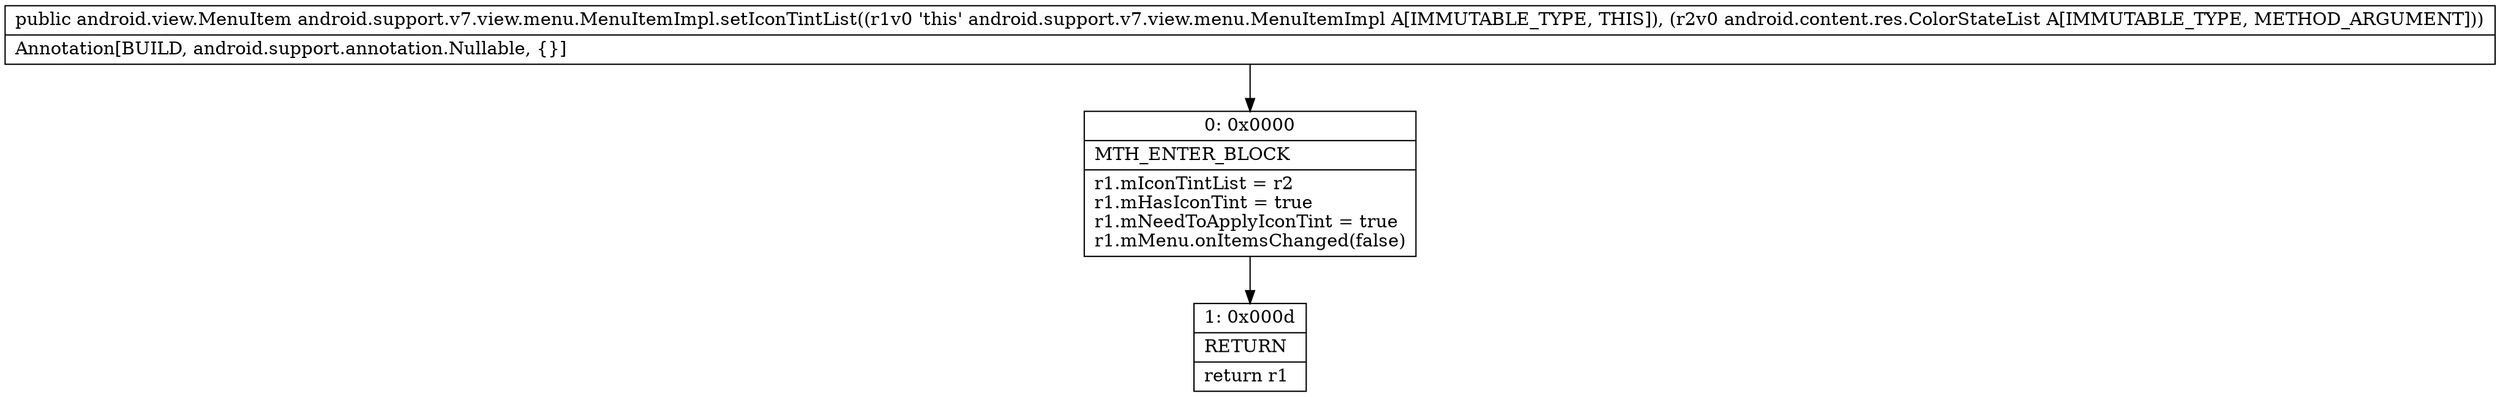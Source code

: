 digraph "CFG forandroid.support.v7.view.menu.MenuItemImpl.setIconTintList(Landroid\/content\/res\/ColorStateList;)Landroid\/view\/MenuItem;" {
Node_0 [shape=record,label="{0\:\ 0x0000|MTH_ENTER_BLOCK\l|r1.mIconTintList = r2\lr1.mHasIconTint = true\lr1.mNeedToApplyIconTint = true\lr1.mMenu.onItemsChanged(false)\l}"];
Node_1 [shape=record,label="{1\:\ 0x000d|RETURN\l|return r1\l}"];
MethodNode[shape=record,label="{public android.view.MenuItem android.support.v7.view.menu.MenuItemImpl.setIconTintList((r1v0 'this' android.support.v7.view.menu.MenuItemImpl A[IMMUTABLE_TYPE, THIS]), (r2v0 android.content.res.ColorStateList A[IMMUTABLE_TYPE, METHOD_ARGUMENT]))  | Annotation[BUILD, android.support.annotation.Nullable, \{\}]\l}"];
MethodNode -> Node_0;
Node_0 -> Node_1;
}

